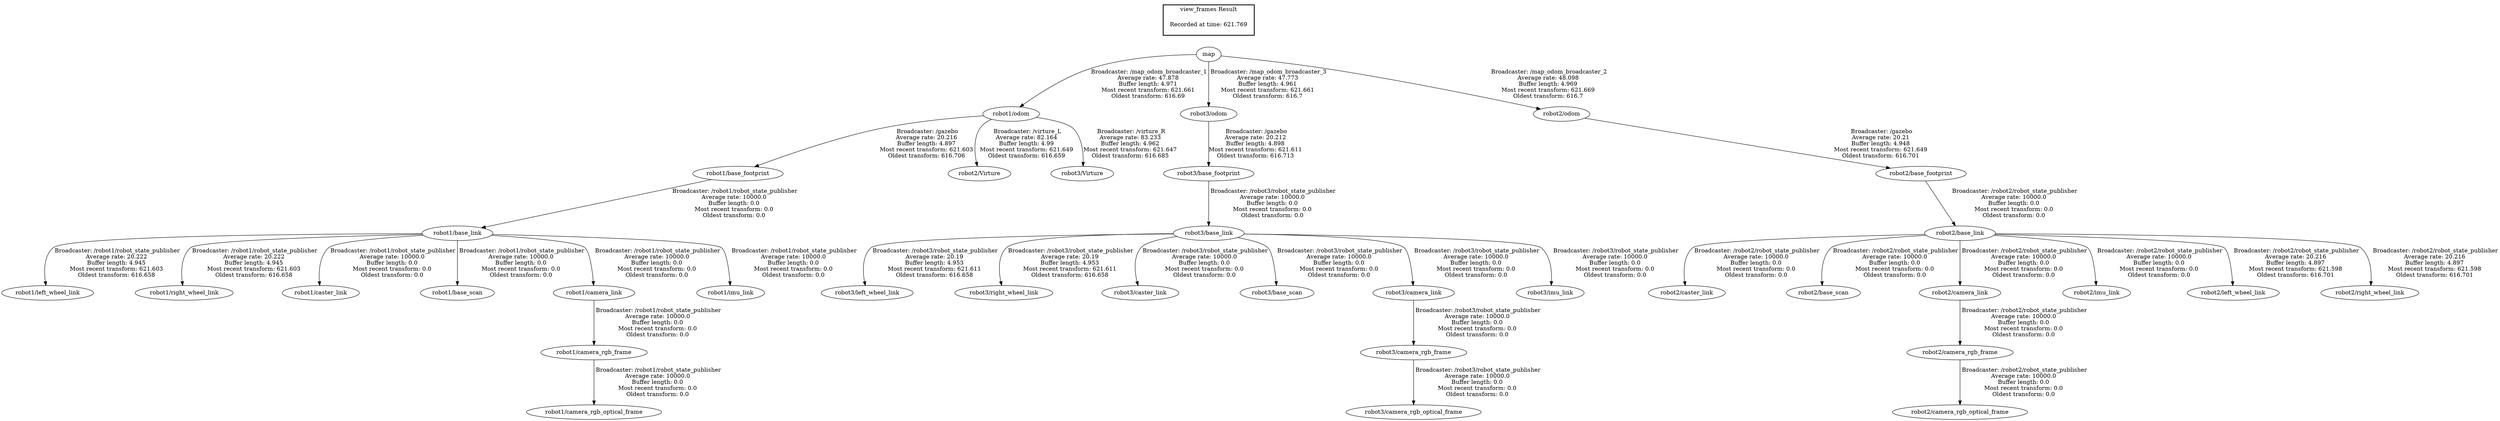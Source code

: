 digraph G {
"robot1/base_link" -> "robot1/left_wheel_link"[label=" Broadcaster: /robot1/robot_state_publisher\nAverage rate: 20.222\nBuffer length: 4.945\nMost recent transform: 621.603\nOldest transform: 616.658\n"];
"robot1/base_footprint" -> "robot1/base_link"[label=" Broadcaster: /robot1/robot_state_publisher\nAverage rate: 10000.0\nBuffer length: 0.0\nMost recent transform: 0.0\nOldest transform: 0.0\n"];
"robot1/base_link" -> "robot1/right_wheel_link"[label=" Broadcaster: /robot1/robot_state_publisher\nAverage rate: 20.222\nBuffer length: 4.945\nMost recent transform: 621.603\nOldest transform: 616.658\n"];
"robot3/base_link" -> "robot3/left_wheel_link"[label=" Broadcaster: /robot3/robot_state_publisher\nAverage rate: 20.19\nBuffer length: 4.953\nMost recent transform: 621.611\nOldest transform: 616.658\n"];
"robot3/base_footprint" -> "robot3/base_link"[label=" Broadcaster: /robot3/robot_state_publisher\nAverage rate: 10000.0\nBuffer length: 0.0\nMost recent transform: 0.0\nOldest transform: 0.0\n"];
"robot3/base_link" -> "robot3/right_wheel_link"[label=" Broadcaster: /robot3/robot_state_publisher\nAverage rate: 20.19\nBuffer length: 4.953\nMost recent transform: 621.611\nOldest transform: 616.658\n"];
"robot1/odom" -> "robot2/Virture"[label=" Broadcaster: /virture_L\nAverage rate: 82.164\nBuffer length: 4.99\nMost recent transform: 621.649\nOldest transform: 616.659\n"];
"map" -> "robot1/odom"[label=" Broadcaster: /map_odom_broadcaster_1\nAverage rate: 47.878\nBuffer length: 4.971\nMost recent transform: 621.661\nOldest transform: 616.69\n"];
"robot3/base_link" -> "robot3/caster_link"[label=" Broadcaster: /robot3/robot_state_publisher\nAverage rate: 10000.0\nBuffer length: 0.0\nMost recent transform: 0.0\nOldest transform: 0.0\n"];
"robot3/odom" -> "robot3/base_footprint"[label=" Broadcaster: /gazebo\nAverage rate: 20.212\nBuffer length: 4.898\nMost recent transform: 621.611\nOldest transform: 616.713\n"];
"robot3/base_link" -> "robot3/base_scan"[label=" Broadcaster: /robot3/robot_state_publisher\nAverage rate: 10000.0\nBuffer length: 0.0\nMost recent transform: 0.0\nOldest transform: 0.0\n"];
"robot3/base_link" -> "robot3/camera_link"[label=" Broadcaster: /robot3/robot_state_publisher\nAverage rate: 10000.0\nBuffer length: 0.0\nMost recent transform: 0.0\nOldest transform: 0.0\n"];
"robot3/camera_link" -> "robot3/camera_rgb_frame"[label=" Broadcaster: /robot3/robot_state_publisher\nAverage rate: 10000.0\nBuffer length: 0.0\nMost recent transform: 0.0\nOldest transform: 0.0\n"];
"robot3/camera_rgb_frame" -> "robot3/camera_rgb_optical_frame"[label=" Broadcaster: /robot3/robot_state_publisher\nAverage rate: 10000.0\nBuffer length: 0.0\nMost recent transform: 0.0\nOldest transform: 0.0\n"];
"robot3/base_link" -> "robot3/imu_link"[label=" Broadcaster: /robot3/robot_state_publisher\nAverage rate: 10000.0\nBuffer length: 0.0\nMost recent transform: 0.0\nOldest transform: 0.0\n"];
"robot2/base_link" -> "robot2/caster_link"[label=" Broadcaster: /robot2/robot_state_publisher\nAverage rate: 10000.0\nBuffer length: 0.0\nMost recent transform: 0.0\nOldest transform: 0.0\n"];
"robot2/base_footprint" -> "robot2/base_link"[label=" Broadcaster: /robot2/robot_state_publisher\nAverage rate: 10000.0\nBuffer length: 0.0\nMost recent transform: 0.0\nOldest transform: 0.0\n"];
"robot2/odom" -> "robot2/base_footprint"[label=" Broadcaster: /gazebo\nAverage rate: 20.21\nBuffer length: 4.948\nMost recent transform: 621.649\nOldest transform: 616.701\n"];
"robot2/base_link" -> "robot2/base_scan"[label=" Broadcaster: /robot2/robot_state_publisher\nAverage rate: 10000.0\nBuffer length: 0.0\nMost recent transform: 0.0\nOldest transform: 0.0\n"];
"robot2/base_link" -> "robot2/camera_link"[label=" Broadcaster: /robot2/robot_state_publisher\nAverage rate: 10000.0\nBuffer length: 0.0\nMost recent transform: 0.0\nOldest transform: 0.0\n"];
"robot2/camera_link" -> "robot2/camera_rgb_frame"[label=" Broadcaster: /robot2/robot_state_publisher\nAverage rate: 10000.0\nBuffer length: 0.0\nMost recent transform: 0.0\nOldest transform: 0.0\n"];
"robot2/camera_rgb_frame" -> "robot2/camera_rgb_optical_frame"[label=" Broadcaster: /robot2/robot_state_publisher\nAverage rate: 10000.0\nBuffer length: 0.0\nMost recent transform: 0.0\nOldest transform: 0.0\n"];
"robot2/base_link" -> "robot2/imu_link"[label=" Broadcaster: /robot2/robot_state_publisher\nAverage rate: 10000.0\nBuffer length: 0.0\nMost recent transform: 0.0\nOldest transform: 0.0\n"];
"robot1/base_link" -> "robot1/caster_link"[label=" Broadcaster: /robot1/robot_state_publisher\nAverage rate: 10000.0\nBuffer length: 0.0\nMost recent transform: 0.0\nOldest transform: 0.0\n"];
"robot1/odom" -> "robot1/base_footprint"[label=" Broadcaster: /gazebo\nAverage rate: 20.216\nBuffer length: 4.897\nMost recent transform: 621.603\nOldest transform: 616.706\n"];
"robot1/base_link" -> "robot1/base_scan"[label=" Broadcaster: /robot1/robot_state_publisher\nAverage rate: 10000.0\nBuffer length: 0.0\nMost recent transform: 0.0\nOldest transform: 0.0\n"];
"robot1/base_link" -> "robot1/camera_link"[label=" Broadcaster: /robot1/robot_state_publisher\nAverage rate: 10000.0\nBuffer length: 0.0\nMost recent transform: 0.0\nOldest transform: 0.0\n"];
"robot1/camera_link" -> "robot1/camera_rgb_frame"[label=" Broadcaster: /robot1/robot_state_publisher\nAverage rate: 10000.0\nBuffer length: 0.0\nMost recent transform: 0.0\nOldest transform: 0.0\n"];
"robot1/camera_rgb_frame" -> "robot1/camera_rgb_optical_frame"[label=" Broadcaster: /robot1/robot_state_publisher\nAverage rate: 10000.0\nBuffer length: 0.0\nMost recent transform: 0.0\nOldest transform: 0.0\n"];
"robot1/base_link" -> "robot1/imu_link"[label=" Broadcaster: /robot1/robot_state_publisher\nAverage rate: 10000.0\nBuffer length: 0.0\nMost recent transform: 0.0\nOldest transform: 0.0\n"];
"map" -> "robot2/odom"[label=" Broadcaster: /map_odom_broadcaster_2\nAverage rate: 48.098\nBuffer length: 4.969\nMost recent transform: 621.669\nOldest transform: 616.7\n"];
"map" -> "robot3/odom"[label=" Broadcaster: /map_odom_broadcaster_3\nAverage rate: 47.773\nBuffer length: 4.961\nMost recent transform: 621.661\nOldest transform: 616.7\n"];
"robot1/odom" -> "robot3/Virture"[label=" Broadcaster: /virture_R\nAverage rate: 83.233\nBuffer length: 4.962\nMost recent transform: 621.647\nOldest transform: 616.685\n"];
"robot2/base_link" -> "robot2/left_wheel_link"[label=" Broadcaster: /robot2/robot_state_publisher\nAverage rate: 20.216\nBuffer length: 4.897\nMost recent transform: 621.598\nOldest transform: 616.701\n"];
"robot2/base_link" -> "robot2/right_wheel_link"[label=" Broadcaster: /robot2/robot_state_publisher\nAverage rate: 20.216\nBuffer length: 4.897\nMost recent transform: 621.598\nOldest transform: 616.701\n"];
edge [style=invis];
 subgraph cluster_legend { style=bold; color=black; label ="view_frames Result";
"Recorded at time: 621.769"[ shape=plaintext ] ;
}->"map";
}